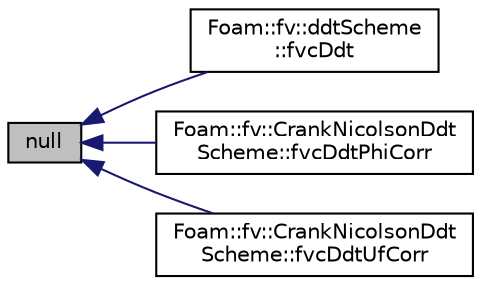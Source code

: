 digraph "null"
{
  bgcolor="transparent";
  edge [fontname="Helvetica",fontsize="10",labelfontname="Helvetica",labelfontsize="10"];
  node [fontname="Helvetica",fontsize="10",shape=record];
  rankdir="LR";
  Node39 [label="null",height=0.2,width=0.4,color="black", fillcolor="grey75", style="filled", fontcolor="black"];
  Node39 -> Node40 [dir="back",color="midnightblue",fontsize="10",style="solid",fontname="Helvetica"];
  Node40 [label="Foam::fv::ddtScheme\l::fvcDdt",height=0.2,width=0.4,color="black",URL="$a23301.html#a3e09439c2c6e3546db9040a0ddd9f65f"];
  Node39 -> Node41 [dir="back",color="midnightblue",fontsize="10",style="solid",fontname="Helvetica"];
  Node41 [label="Foam::fv::CrankNicolsonDdt\lScheme::fvcDdtPhiCorr",height=0.2,width=0.4,color="black",URL="$a23293.html#a911ca3a00d4feb25cc8f71c583ad394a"];
  Node39 -> Node42 [dir="back",color="midnightblue",fontsize="10",style="solid",fontname="Helvetica"];
  Node42 [label="Foam::fv::CrankNicolsonDdt\lScheme::fvcDdtUfCorr",height=0.2,width=0.4,color="black",URL="$a23293.html#ac5f8759de325b50d29474e4900891b2d"];
}
